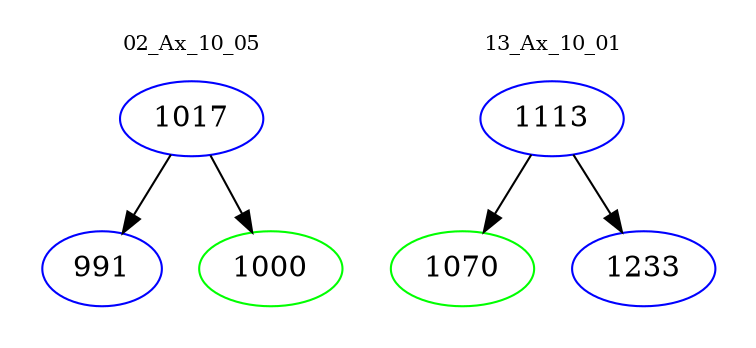 digraph{
subgraph cluster_0 {
color = white
label = "02_Ax_10_05";
fontsize=10;
T0_1017 [label="1017", color="blue"]
T0_1017 -> T0_991 [color="black"]
T0_991 [label="991", color="blue"]
T0_1017 -> T0_1000 [color="black"]
T0_1000 [label="1000", color="green"]
}
subgraph cluster_1 {
color = white
label = "13_Ax_10_01";
fontsize=10;
T1_1113 [label="1113", color="blue"]
T1_1113 -> T1_1070 [color="black"]
T1_1070 [label="1070", color="green"]
T1_1113 -> T1_1233 [color="black"]
T1_1233 [label="1233", color="blue"]
}
}
